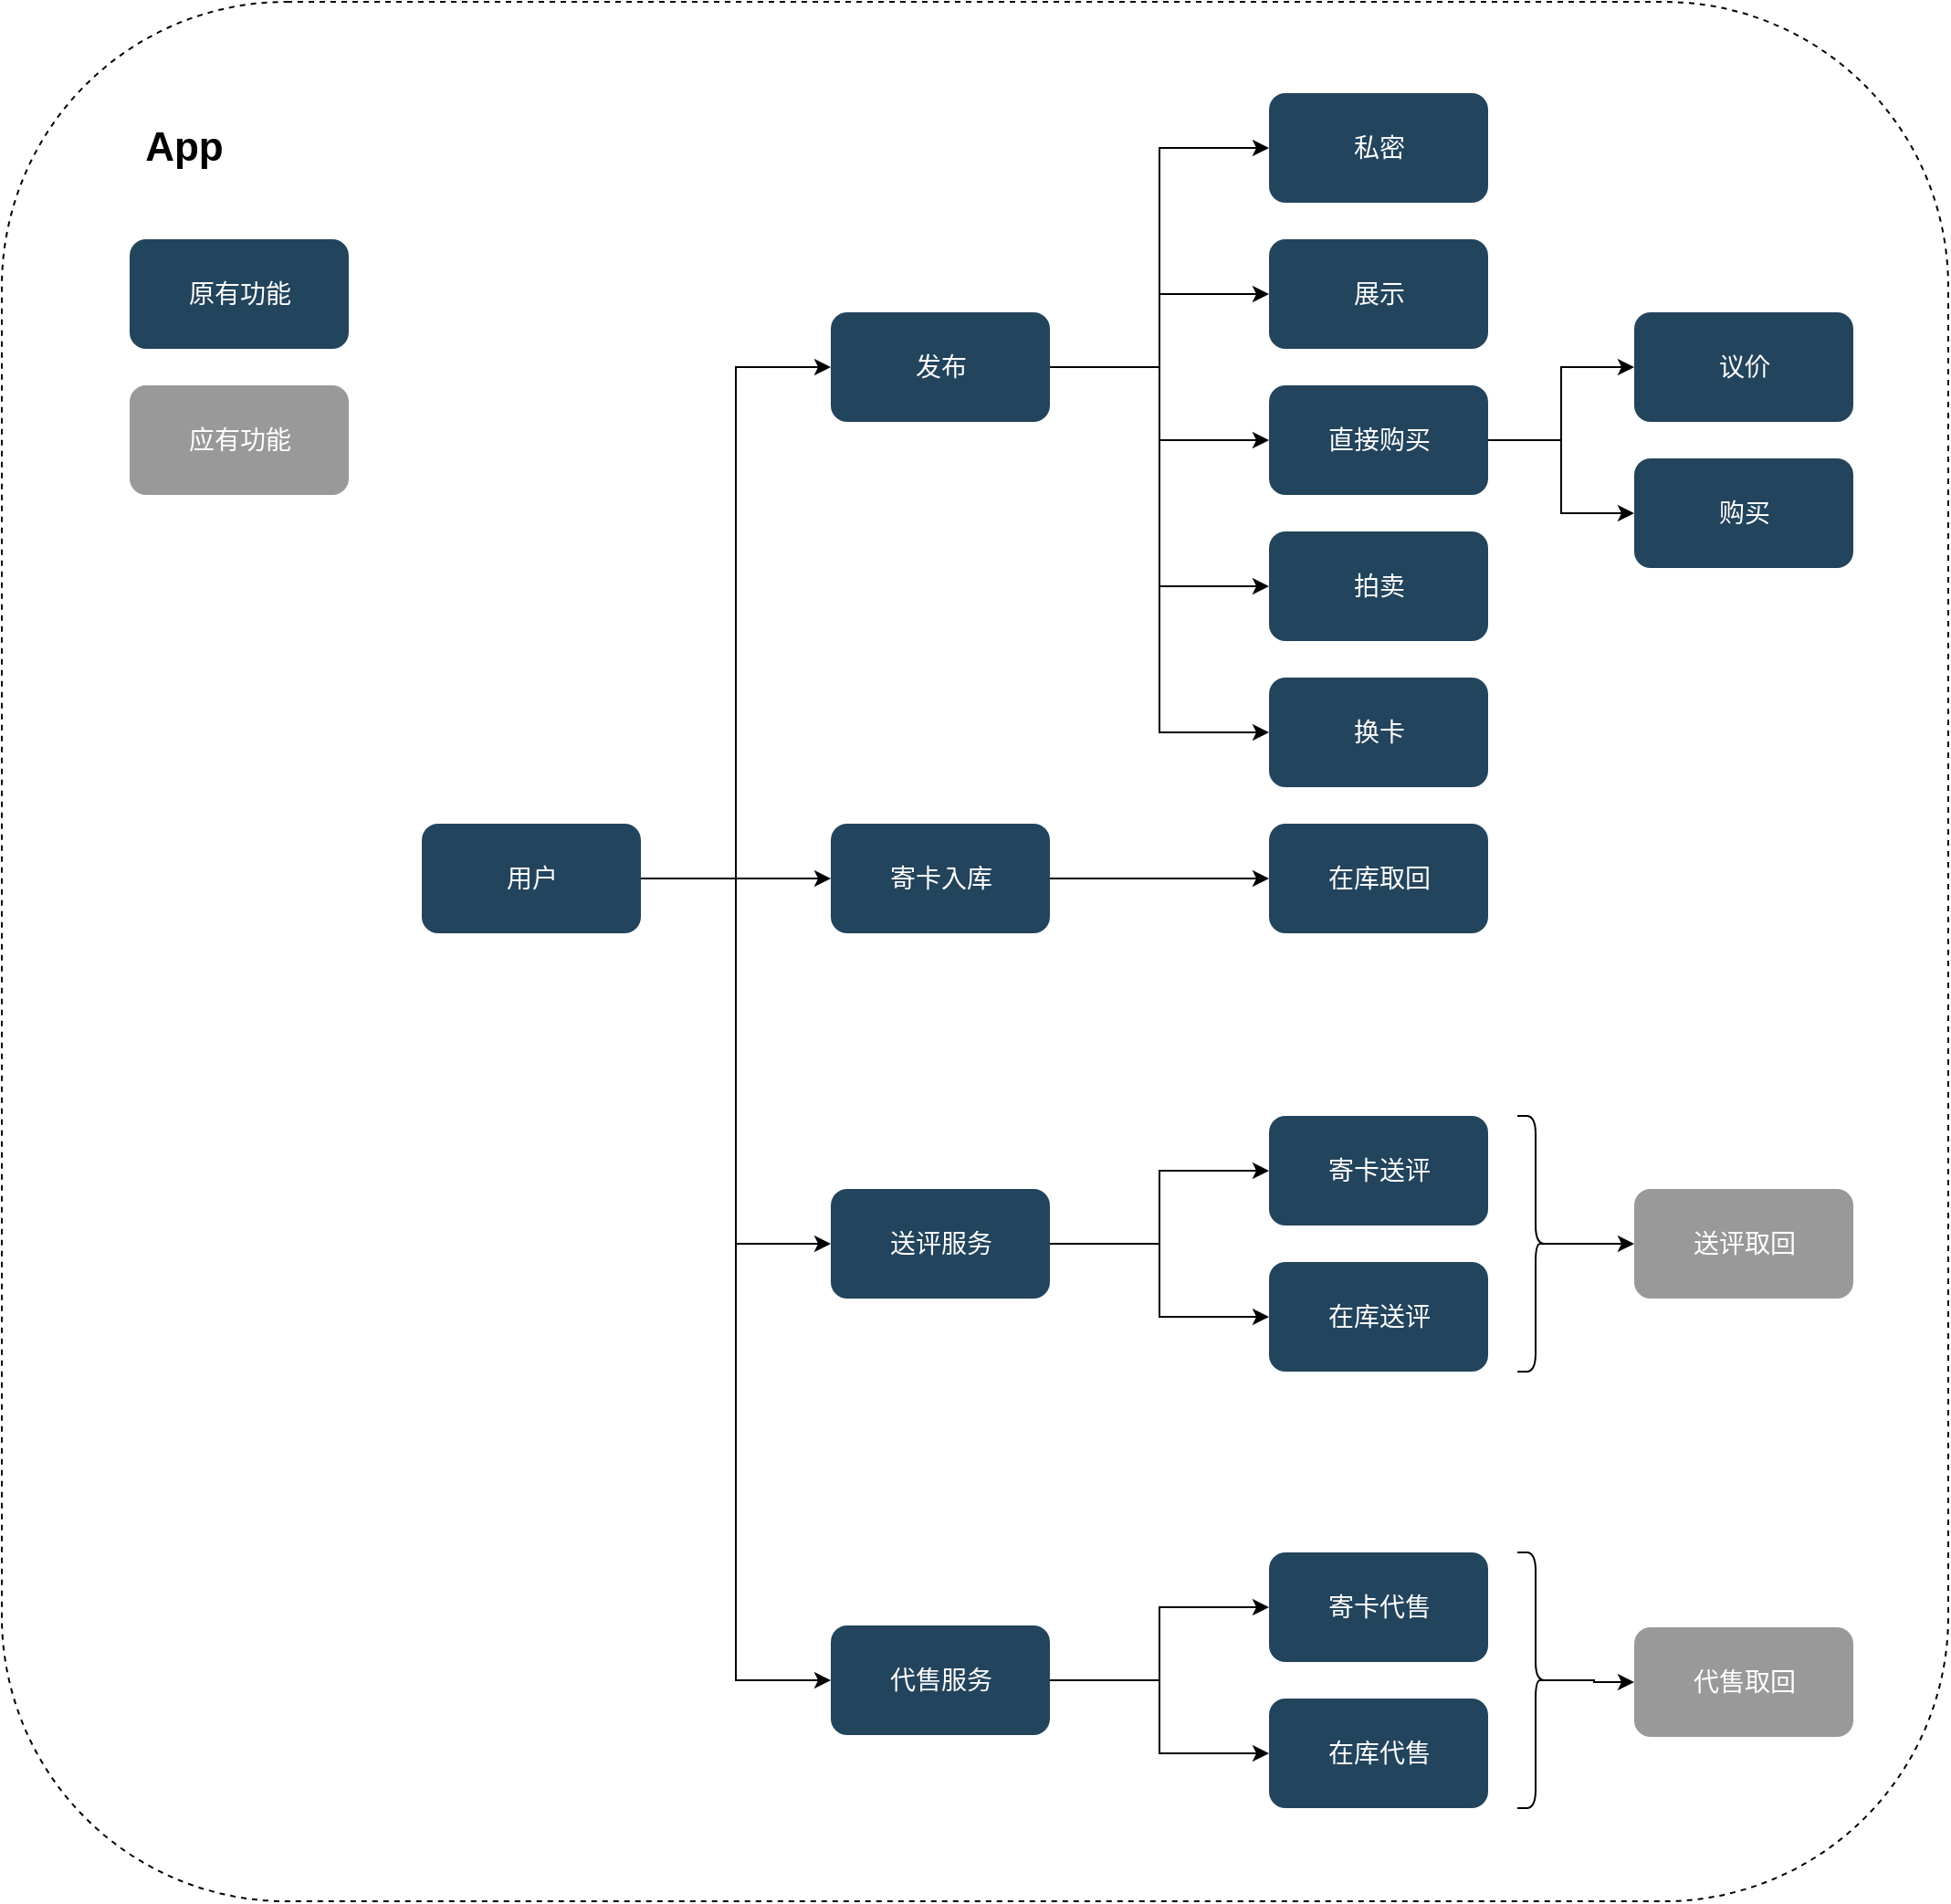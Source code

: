 <mxfile version="24.7.8" pages="2">
  <diagram id="6a731a19-8d31-9384-78a2-239565b7b9f0" name="App-User">
    <mxGraphModel dx="2603" dy="795" grid="1" gridSize="10" guides="1" tooltips="1" connect="1" arrows="1" fold="1" page="1" pageScale="1" pageWidth="1169" pageHeight="827" background="none" math="0" shadow="0">
      <root>
        <mxCell id="0" />
        <mxCell id="1" parent="0" />
        <mxCell id="Lbk-sbzEt-itssLylEFm-227" value="" style="rounded=1;whiteSpace=wrap;html=1;dashed=1;fillColor=none;movable=1;resizable=1;rotatable=1;deletable=1;editable=1;locked=0;connectable=1;" parent="1" vertex="1">
          <mxGeometry x="-30" y="30" width="1066" height="1040" as="geometry" />
        </mxCell>
        <mxCell id="Lbk-sbzEt-itssLylEFm-143" value="" style="edgeStyle=orthogonalEdgeStyle;rounded=0;orthogonalLoop=1;jettySize=auto;html=1;" parent="1" edge="1">
          <mxGeometry relative="1" as="geometry">
            <mxPoint x="179" y="930.5" as="targetPoint" />
          </mxGeometry>
        </mxCell>
        <mxCell id="Lbk-sbzEt-itssLylEFm-153" style="edgeStyle=orthogonalEdgeStyle;rounded=0;orthogonalLoop=1;jettySize=auto;html=1;exitX=1;exitY=0.5;exitDx=0;exitDy=0;entryX=0;entryY=0.5;entryDx=0;entryDy=0;movable=1;resizable=1;rotatable=1;deletable=1;editable=1;locked=0;connectable=1;" parent="1" source="Lbk-sbzEt-itssLylEFm-144" target="Lbk-sbzEt-itssLylEFm-149" edge="1">
          <mxGeometry relative="1" as="geometry" />
        </mxCell>
        <mxCell id="Lbk-sbzEt-itssLylEFm-154" style="edgeStyle=orthogonalEdgeStyle;rounded=0;orthogonalLoop=1;jettySize=auto;html=1;exitX=1;exitY=0.5;exitDx=0;exitDy=0;entryX=0;entryY=0.5;entryDx=0;entryDy=0;movable=1;resizable=1;rotatable=1;deletable=1;editable=1;locked=0;connectable=1;" parent="1" source="Lbk-sbzEt-itssLylEFm-144" target="Lbk-sbzEt-itssLylEFm-150" edge="1">
          <mxGeometry relative="1" as="geometry" />
        </mxCell>
        <mxCell id="Lbk-sbzEt-itssLylEFm-155" style="edgeStyle=orthogonalEdgeStyle;rounded=0;orthogonalLoop=1;jettySize=auto;html=1;exitX=1;exitY=0.5;exitDx=0;exitDy=0;entryX=0;entryY=0.5;entryDx=0;entryDy=0;movable=1;resizable=1;rotatable=1;deletable=1;editable=1;locked=0;connectable=1;" parent="1" source="Lbk-sbzEt-itssLylEFm-144" target="Lbk-sbzEt-itssLylEFm-151" edge="1">
          <mxGeometry relative="1" as="geometry" />
        </mxCell>
        <mxCell id="Lbk-sbzEt-itssLylEFm-156" style="edgeStyle=orthogonalEdgeStyle;rounded=0;orthogonalLoop=1;jettySize=auto;html=1;exitX=1;exitY=0.5;exitDx=0;exitDy=0;entryX=0;entryY=0.5;entryDx=0;entryDy=0;movable=1;resizable=1;rotatable=1;deletable=1;editable=1;locked=0;connectable=1;" parent="1" source="Lbk-sbzEt-itssLylEFm-144" target="Lbk-sbzEt-itssLylEFm-152" edge="1">
          <mxGeometry relative="1" as="geometry" />
        </mxCell>
        <mxCell id="Lbk-sbzEt-itssLylEFm-144" value="&lt;font color=&quot;#ffffff&quot; style=&quot;font-size: 14px;&quot;&gt;用户&lt;/font&gt;" style="rounded=1;fillColor=#23445D;strokeColor=none;strokeWidth=2;fontFamily=Helvetica;html=1;gradientColor=none;movable=1;resizable=1;rotatable=1;deletable=1;editable=1;locked=0;connectable=1;" parent="1" vertex="1">
          <mxGeometry x="200" y="480" width="120" height="60" as="geometry" />
        </mxCell>
        <mxCell id="Lbk-sbzEt-itssLylEFm-148" value="&lt;font color=&quot;#ffffff&quot; style=&quot;font-size: 14px;&quot;&gt;寄卡代售&lt;/font&gt;" style="rounded=1;fillColor=#23445D;strokeColor=none;strokeWidth=2;fontFamily=Helvetica;html=1;gradientColor=none;movable=1;resizable=1;rotatable=1;deletable=1;editable=1;locked=0;connectable=1;" parent="1" vertex="1">
          <mxGeometry x="664" y="879" width="120" height="60" as="geometry" />
        </mxCell>
        <mxCell id="Lbk-sbzEt-itssLylEFm-165" style="edgeStyle=orthogonalEdgeStyle;rounded=0;orthogonalLoop=1;jettySize=auto;html=1;exitX=1;exitY=0.5;exitDx=0;exitDy=0;entryX=0;entryY=0.5;entryDx=0;entryDy=0;movable=1;resizable=1;rotatable=1;deletable=1;editable=1;locked=0;connectable=1;" parent="1" source="Lbk-sbzEt-itssLylEFm-149" target="Lbk-sbzEt-itssLylEFm-162" edge="1">
          <mxGeometry relative="1" as="geometry" />
        </mxCell>
        <mxCell id="Lbk-sbzEt-itssLylEFm-166" style="edgeStyle=orthogonalEdgeStyle;rounded=0;orthogonalLoop=1;jettySize=auto;html=1;exitX=1;exitY=0.5;exitDx=0;exitDy=0;movable=1;resizable=1;rotatable=1;deletable=1;editable=1;locked=0;connectable=1;" parent="1" source="Lbk-sbzEt-itssLylEFm-149" target="Lbk-sbzEt-itssLylEFm-163" edge="1">
          <mxGeometry relative="1" as="geometry" />
        </mxCell>
        <mxCell id="Lbk-sbzEt-itssLylEFm-167" style="edgeStyle=orthogonalEdgeStyle;rounded=0;orthogonalLoop=1;jettySize=auto;html=1;exitX=1;exitY=0.5;exitDx=0;exitDy=0;entryX=0;entryY=0.5;entryDx=0;entryDy=0;movable=1;resizable=1;rotatable=1;deletable=1;editable=1;locked=0;connectable=1;" parent="1" source="Lbk-sbzEt-itssLylEFm-149" target="Lbk-sbzEt-itssLylEFm-161" edge="1">
          <mxGeometry relative="1" as="geometry" />
        </mxCell>
        <mxCell id="Lbk-sbzEt-itssLylEFm-168" style="edgeStyle=orthogonalEdgeStyle;rounded=0;orthogonalLoop=1;jettySize=auto;html=1;exitX=1;exitY=0.5;exitDx=0;exitDy=0;entryX=0;entryY=0.5;entryDx=0;entryDy=0;movable=1;resizable=1;rotatable=1;deletable=1;editable=1;locked=0;connectable=1;" parent="1" source="Lbk-sbzEt-itssLylEFm-149" target="Lbk-sbzEt-itssLylEFm-164" edge="1">
          <mxGeometry relative="1" as="geometry" />
        </mxCell>
        <mxCell id="Lbk-sbzEt-itssLylEFm-179" style="edgeStyle=orthogonalEdgeStyle;rounded=0;orthogonalLoop=1;jettySize=auto;html=1;exitX=1;exitY=0.5;exitDx=0;exitDy=0;entryX=0;entryY=0.5;entryDx=0;entryDy=0;movable=1;resizable=1;rotatable=1;deletable=1;editable=1;locked=0;connectable=1;" parent="1" source="Lbk-sbzEt-itssLylEFm-149" target="Lbk-sbzEt-itssLylEFm-178" edge="1">
          <mxGeometry relative="1" as="geometry" />
        </mxCell>
        <mxCell id="Lbk-sbzEt-itssLylEFm-149" value="&lt;font color=&quot;#ffffff&quot;&gt;&lt;span style=&quot;font-size: 14px;&quot;&gt;发布&lt;/span&gt;&lt;/font&gt;" style="rounded=1;fillColor=#23445D;strokeColor=none;strokeWidth=2;fontFamily=Helvetica;html=1;gradientColor=none;movable=1;resizable=1;rotatable=1;deletable=1;editable=1;locked=0;connectable=1;" parent="1" vertex="1">
          <mxGeometry x="424" y="200" width="120" height="60" as="geometry" />
        </mxCell>
        <mxCell id="m-AQnEtf5qHfbFKYxrt7-1" style="edgeStyle=orthogonalEdgeStyle;rounded=0;orthogonalLoop=1;jettySize=auto;html=1;exitX=1;exitY=0.5;exitDx=0;exitDy=0;entryX=0;entryY=0.5;entryDx=0;entryDy=0;" parent="1" source="Lbk-sbzEt-itssLylEFm-150" target="Lbk-sbzEt-itssLylEFm-229" edge="1">
          <mxGeometry relative="1" as="geometry" />
        </mxCell>
        <mxCell id="Lbk-sbzEt-itssLylEFm-150" value="&lt;font color=&quot;#ffffff&quot;&gt;&lt;span style=&quot;font-size: 14px;&quot;&gt;寄卡入库&lt;/span&gt;&lt;/font&gt;" style="rounded=1;fillColor=#23445D;strokeColor=none;strokeWidth=2;fontFamily=Helvetica;html=1;gradientColor=none;movable=1;resizable=1;rotatable=1;deletable=1;editable=1;locked=0;connectable=1;" parent="1" vertex="1">
          <mxGeometry x="424" y="480" width="120" height="60" as="geometry" />
        </mxCell>
        <mxCell id="Lbk-sbzEt-itssLylEFm-159" style="edgeStyle=orthogonalEdgeStyle;rounded=0;orthogonalLoop=1;jettySize=auto;html=1;exitX=1;exitY=0.5;exitDx=0;exitDy=0;entryX=0;entryY=0.5;entryDx=0;entryDy=0;movable=1;resizable=1;rotatable=1;deletable=1;editable=1;locked=0;connectable=1;" parent="1" source="Lbk-sbzEt-itssLylEFm-151" target="Lbk-sbzEt-itssLylEFm-158" edge="1">
          <mxGeometry relative="1" as="geometry" />
        </mxCell>
        <mxCell id="Lbk-sbzEt-itssLylEFm-170" style="edgeStyle=orthogonalEdgeStyle;rounded=0;orthogonalLoop=1;jettySize=auto;html=1;exitX=1;exitY=0.5;exitDx=0;exitDy=0;entryX=0;entryY=0.5;entryDx=0;entryDy=0;movable=1;resizable=1;rotatable=1;deletable=1;editable=1;locked=0;connectable=1;" parent="1" source="Lbk-sbzEt-itssLylEFm-151" target="Lbk-sbzEt-itssLylEFm-169" edge="1">
          <mxGeometry relative="1" as="geometry" />
        </mxCell>
        <mxCell id="Lbk-sbzEt-itssLylEFm-151" value="&lt;font color=&quot;#ffffff&quot; style=&quot;font-size: 14px;&quot;&gt;送评服务&lt;/font&gt;" style="rounded=1;fillColor=#23445D;strokeColor=none;strokeWidth=2;fontFamily=Helvetica;html=1;gradientColor=none;movable=1;resizable=1;rotatable=1;deletable=1;editable=1;locked=0;connectable=1;" parent="1" vertex="1">
          <mxGeometry x="424" y="680" width="120" height="60" as="geometry" />
        </mxCell>
        <mxCell id="Lbk-sbzEt-itssLylEFm-157" style="edgeStyle=orthogonalEdgeStyle;rounded=0;orthogonalLoop=1;jettySize=auto;html=1;exitX=1;exitY=0.5;exitDx=0;exitDy=0;entryX=0;entryY=0.5;entryDx=0;entryDy=0;movable=1;resizable=1;rotatable=1;deletable=1;editable=1;locked=0;connectable=1;" parent="1" source="Lbk-sbzEt-itssLylEFm-152" target="Lbk-sbzEt-itssLylEFm-148" edge="1">
          <mxGeometry relative="1" as="geometry" />
        </mxCell>
        <mxCell id="Lbk-sbzEt-itssLylEFm-185" style="edgeStyle=orthogonalEdgeStyle;rounded=0;orthogonalLoop=1;jettySize=auto;html=1;exitX=1;exitY=0.5;exitDx=0;exitDy=0;entryX=0;entryY=0.5;entryDx=0;entryDy=0;movable=1;resizable=1;rotatable=1;deletable=1;editable=1;locked=0;connectable=1;" parent="1" source="Lbk-sbzEt-itssLylEFm-152" target="Lbk-sbzEt-itssLylEFm-184" edge="1">
          <mxGeometry relative="1" as="geometry" />
        </mxCell>
        <mxCell id="Lbk-sbzEt-itssLylEFm-152" value="&lt;font color=&quot;#ffffff&quot; style=&quot;font-size: 14px;&quot;&gt;代售服务&lt;/font&gt;" style="rounded=1;fillColor=#23445D;strokeColor=none;strokeWidth=2;fontFamily=Helvetica;html=1;gradientColor=none;movable=1;resizable=1;rotatable=1;deletable=1;editable=1;locked=0;connectable=1;" parent="1" vertex="1">
          <mxGeometry x="424" y="919" width="120" height="60" as="geometry" />
        </mxCell>
        <mxCell id="Lbk-sbzEt-itssLylEFm-158" value="&lt;font color=&quot;#ffffff&quot;&gt;&lt;span style=&quot;font-size: 14px;&quot;&gt;寄卡送评&lt;/span&gt;&lt;/font&gt;" style="rounded=1;fillColor=#23445D;strokeColor=none;strokeWidth=2;fontFamily=Helvetica;html=1;gradientColor=none;movable=1;resizable=1;rotatable=1;deletable=1;editable=1;locked=0;connectable=1;" parent="1" vertex="1">
          <mxGeometry x="664" y="640" width="120" height="60" as="geometry" />
        </mxCell>
        <mxCell id="Lbk-sbzEt-itssLylEFm-161" value="&lt;font color=&quot;#ffffff&quot;&gt;&lt;span style=&quot;font-size: 14px;&quot;&gt;拍卖&lt;/span&gt;&lt;/font&gt;" style="rounded=1;fillColor=#23445D;strokeColor=none;strokeWidth=2;fontFamily=Helvetica;html=1;gradientColor=none;movable=1;resizable=1;rotatable=1;deletable=1;editable=1;locked=0;connectable=1;" parent="1" vertex="1">
          <mxGeometry x="664" y="320" width="120" height="60" as="geometry" />
        </mxCell>
        <mxCell id="Lbk-sbzEt-itssLylEFm-162" value="&lt;font color=&quot;#ffffff&quot;&gt;&lt;span style=&quot;font-size: 14px;&quot;&gt;私密&lt;/span&gt;&lt;/font&gt;" style="rounded=1;fillColor=#23445D;strokeColor=none;strokeWidth=2;fontFamily=Helvetica;html=1;gradientColor=none;movable=1;resizable=1;rotatable=1;deletable=1;editable=1;locked=0;connectable=1;" parent="1" vertex="1">
          <mxGeometry x="664" y="80" width="120" height="60" as="geometry" />
        </mxCell>
        <mxCell id="Lbk-sbzEt-itssLylEFm-163" value="&lt;font color=&quot;#ffffff&quot;&gt;&lt;span style=&quot;font-size: 14px;&quot;&gt;展示&lt;/span&gt;&lt;/font&gt;" style="rounded=1;fillColor=#23445D;strokeColor=none;strokeWidth=2;fontFamily=Helvetica;html=1;gradientColor=none;movable=1;resizable=1;rotatable=1;deletable=1;editable=1;locked=0;connectable=1;" parent="1" vertex="1">
          <mxGeometry x="664" y="160" width="120" height="60" as="geometry" />
        </mxCell>
        <mxCell id="Lbk-sbzEt-itssLylEFm-164" value="&lt;font color=&quot;#ffffff&quot;&gt;&lt;span style=&quot;font-size: 14px;&quot;&gt;换卡&lt;/span&gt;&lt;/font&gt;" style="rounded=1;fillColor=#23445D;strokeColor=none;strokeWidth=2;fontFamily=Helvetica;html=1;gradientColor=none;movable=1;resizable=1;rotatable=1;deletable=1;editable=1;locked=0;connectable=1;" parent="1" vertex="1">
          <mxGeometry x="664" y="400" width="120" height="60" as="geometry" />
        </mxCell>
        <mxCell id="Lbk-sbzEt-itssLylEFm-169" value="&lt;font color=&quot;#ffffff&quot;&gt;&lt;span style=&quot;font-size: 14px;&quot;&gt;在库送评&lt;/span&gt;&lt;/font&gt;" style="rounded=1;fillColor=#23445D;strokeColor=none;strokeWidth=2;fontFamily=Helvetica;html=1;gradientColor=none;movable=1;resizable=1;rotatable=1;deletable=1;editable=1;locked=0;connectable=1;" parent="1" vertex="1">
          <mxGeometry x="664" y="720" width="120" height="60" as="geometry" />
        </mxCell>
        <mxCell id="Lbk-sbzEt-itssLylEFm-173" value="&lt;font color=&quot;#ffffff&quot;&gt;&lt;span style=&quot;font-size: 14px;&quot;&gt;送评取回&lt;/span&gt;&lt;/font&gt;" style="rounded=1;fillColor=#999999;strokeColor=none;strokeWidth=2;fontFamily=Helvetica;html=1;gradientColor=none;movable=1;resizable=1;rotatable=1;deletable=1;editable=1;locked=0;connectable=1;" parent="1" vertex="1">
          <mxGeometry x="864" y="680" width="120" height="60" as="geometry" />
        </mxCell>
        <mxCell id="Lbk-sbzEt-itssLylEFm-182" style="edgeStyle=orthogonalEdgeStyle;rounded=0;orthogonalLoop=1;jettySize=auto;html=1;exitX=1;exitY=0.5;exitDx=0;exitDy=0;entryX=0;entryY=0.5;entryDx=0;entryDy=0;movable=1;resizable=1;rotatable=1;deletable=1;editable=1;locked=0;connectable=1;" parent="1" source="Lbk-sbzEt-itssLylEFm-178" target="Lbk-sbzEt-itssLylEFm-180" edge="1">
          <mxGeometry relative="1" as="geometry" />
        </mxCell>
        <mxCell id="Lbk-sbzEt-itssLylEFm-183" style="edgeStyle=orthogonalEdgeStyle;rounded=0;orthogonalLoop=1;jettySize=auto;html=1;exitX=1;exitY=0.5;exitDx=0;exitDy=0;movable=1;resizable=1;rotatable=1;deletable=1;editable=1;locked=0;connectable=1;" parent="1" source="Lbk-sbzEt-itssLylEFm-178" target="Lbk-sbzEt-itssLylEFm-181" edge="1">
          <mxGeometry relative="1" as="geometry" />
        </mxCell>
        <mxCell id="Lbk-sbzEt-itssLylEFm-178" value="&lt;font color=&quot;#ffffff&quot;&gt;&lt;span style=&quot;font-size: 14px;&quot;&gt;直接购买&lt;/span&gt;&lt;/font&gt;" style="rounded=1;fillColor=#23445D;strokeColor=none;strokeWidth=2;fontFamily=Helvetica;html=1;gradientColor=none;movable=1;resizable=1;rotatable=1;deletable=1;editable=1;locked=0;connectable=1;" parent="1" vertex="1">
          <mxGeometry x="664" y="240" width="120" height="60" as="geometry" />
        </mxCell>
        <mxCell id="Lbk-sbzEt-itssLylEFm-180" value="&lt;font color=&quot;#ffffff&quot;&gt;&lt;span style=&quot;font-size: 14px;&quot;&gt;议价&lt;/span&gt;&lt;/font&gt;" style="rounded=1;fillColor=#23445D;strokeColor=none;strokeWidth=2;fontFamily=Helvetica;html=1;gradientColor=none;movable=1;resizable=1;rotatable=1;deletable=1;editable=1;locked=0;connectable=1;" parent="1" vertex="1">
          <mxGeometry x="864" y="200" width="120" height="60" as="geometry" />
        </mxCell>
        <mxCell id="Lbk-sbzEt-itssLylEFm-181" value="&lt;font color=&quot;#ffffff&quot;&gt;&lt;span style=&quot;font-size: 14px;&quot;&gt;购买&lt;/span&gt;&lt;/font&gt;" style="rounded=1;fillColor=#23445D;strokeColor=none;strokeWidth=2;fontFamily=Helvetica;html=1;gradientColor=none;movable=1;resizable=1;rotatable=1;deletable=1;editable=1;locked=0;connectable=1;" parent="1" vertex="1">
          <mxGeometry x="864" y="280" width="120" height="60" as="geometry" />
        </mxCell>
        <mxCell id="Lbk-sbzEt-itssLylEFm-184" value="&lt;font color=&quot;#ffffff&quot; style=&quot;font-size: 14px;&quot;&gt;在库代售&lt;/font&gt;" style="rounded=1;fillColor=#23445D;strokeColor=none;strokeWidth=2;fontFamily=Helvetica;html=1;gradientColor=none;movable=1;resizable=1;rotatable=1;deletable=1;editable=1;locked=0;connectable=1;" parent="1" vertex="1">
          <mxGeometry x="664" y="959" width="120" height="60" as="geometry" />
        </mxCell>
        <mxCell id="Lbk-sbzEt-itssLylEFm-186" value="&lt;font color=&quot;#ffffff&quot; style=&quot;font-size: 14px;&quot;&gt;代售取回&lt;/font&gt;" style="rounded=1;fillColor=#999999;strokeColor=none;strokeWidth=2;fontFamily=Helvetica;html=1;gradientColor=none;movable=1;resizable=1;rotatable=1;deletable=1;editable=1;locked=0;connectable=1;" parent="1" vertex="1">
          <mxGeometry x="864" y="920" width="120" height="60" as="geometry" />
        </mxCell>
        <mxCell id="Lbk-sbzEt-itssLylEFm-228" value="App" style="text;html=1;align=center;verticalAlign=middle;whiteSpace=wrap;rounded=0;fontSize=22;fontStyle=1;movable=1;resizable=1;rotatable=1;deletable=1;editable=1;locked=0;connectable=1;" parent="1" vertex="1">
          <mxGeometry x="40" y="95" width="60" height="30" as="geometry" />
        </mxCell>
        <mxCell id="Lbk-sbzEt-itssLylEFm-229" value="&lt;font color=&quot;#ffffff&quot;&gt;&lt;span style=&quot;font-size: 14px;&quot;&gt;在库取回&lt;/span&gt;&lt;/font&gt;" style="rounded=1;fillColor=#23445D;strokeColor=none;strokeWidth=2;fontFamily=Helvetica;html=1;gradientColor=none;movable=1;resizable=1;rotatable=1;deletable=1;editable=1;locked=0;connectable=1;" parent="1" vertex="1">
          <mxGeometry x="664" y="480" width="120" height="60" as="geometry" />
        </mxCell>
        <mxCell id="m-AQnEtf5qHfbFKYxrt7-4" style="edgeStyle=orthogonalEdgeStyle;rounded=0;orthogonalLoop=1;jettySize=auto;html=1;exitX=0.1;exitY=0.5;exitDx=0;exitDy=0;exitPerimeter=0;entryX=0;entryY=0.5;entryDx=0;entryDy=0;" parent="1" source="m-AQnEtf5qHfbFKYxrt7-2" target="Lbk-sbzEt-itssLylEFm-173" edge="1">
          <mxGeometry relative="1" as="geometry" />
        </mxCell>
        <mxCell id="m-AQnEtf5qHfbFKYxrt7-2" value="" style="shape=curlyBracket;whiteSpace=wrap;html=1;rounded=1;flipH=1;labelPosition=right;verticalLabelPosition=middle;align=left;verticalAlign=middle;" parent="1" vertex="1">
          <mxGeometry x="800" y="640" width="20" height="140" as="geometry" />
        </mxCell>
        <mxCell id="m-AQnEtf5qHfbFKYxrt7-5" style="edgeStyle=orthogonalEdgeStyle;rounded=0;orthogonalLoop=1;jettySize=auto;html=1;exitX=0.1;exitY=0.5;exitDx=0;exitDy=0;exitPerimeter=0;entryX=0;entryY=0.5;entryDx=0;entryDy=0;" parent="1" source="m-AQnEtf5qHfbFKYxrt7-3" target="Lbk-sbzEt-itssLylEFm-186" edge="1">
          <mxGeometry relative="1" as="geometry" />
        </mxCell>
        <mxCell id="m-AQnEtf5qHfbFKYxrt7-3" value="" style="shape=curlyBracket;whiteSpace=wrap;html=1;rounded=1;flipH=1;labelPosition=right;verticalLabelPosition=middle;align=left;verticalAlign=middle;" parent="1" vertex="1">
          <mxGeometry x="800" y="879" width="20" height="140" as="geometry" />
        </mxCell>
        <mxCell id="oxYsFZ84ojNGdS8699ef-3" value="&lt;font color=&quot;#ffffff&quot;&gt;&lt;span style=&quot;font-size: 14px;&quot;&gt;原有功能&lt;/span&gt;&lt;/font&gt;" style="rounded=1;fillColor=#23445D;strokeColor=none;strokeWidth=2;fontFamily=Helvetica;html=1;gradientColor=none;movable=1;resizable=1;rotatable=1;deletable=1;editable=1;locked=0;connectable=1;" vertex="1" parent="1">
          <mxGeometry x="40" y="160" width="120" height="60" as="geometry" />
        </mxCell>
        <mxCell id="oxYsFZ84ojNGdS8699ef-4" value="&lt;font color=&quot;#ffffff&quot;&gt;&lt;span style=&quot;font-size: 14px;&quot;&gt;应有功能&lt;/span&gt;&lt;/font&gt;" style="rounded=1;fillColor=#999999;strokeColor=none;strokeWidth=2;fontFamily=Helvetica;html=1;gradientColor=none;movable=1;resizable=1;rotatable=1;deletable=1;editable=1;locked=0;connectable=1;" vertex="1" parent="1">
          <mxGeometry x="40" y="240" width="120" height="60" as="geometry" />
        </mxCell>
      </root>
    </mxGraphModel>
  </diagram>
  <diagram id="TkosF2PK2QwnPQHt3VZV" name="后台-Admin">
    <mxGraphModel dx="1434" dy="795" grid="1" gridSize="10" guides="1" tooltips="1" connect="1" arrows="1" fold="1" page="1" pageScale="1" pageWidth="827" pageHeight="1169" math="0" shadow="0">
      <root>
        <mxCell id="0" />
        <mxCell id="1" parent="0" />
        <mxCell id="ReRnERA1WX-LX3gC_H6o-1" value="" style="rounded=1;whiteSpace=wrap;html=1;dashed=1;fillColor=none;movable=1;resizable=1;rotatable=1;deletable=1;editable=1;locked=0;connectable=1;" parent="1" vertex="1">
          <mxGeometry x="40" y="40" width="1080" height="1770" as="geometry" />
        </mxCell>
        <mxCell id="ReRnERA1WX-LX3gC_H6o-2" style="edgeStyle=orthogonalEdgeStyle;rounded=0;orthogonalLoop=1;jettySize=auto;html=1;exitX=1;exitY=0.5;exitDx=0;exitDy=0;entryX=0;entryY=0.5;entryDx=0;entryDy=0;movable=1;resizable=1;rotatable=1;deletable=1;editable=1;locked=0;connectable=1;" parent="1" source="ReRnERA1WX-LX3gC_H6o-7" target="ReRnERA1WX-LX3gC_H6o-14" edge="1">
          <mxGeometry relative="1" as="geometry" />
        </mxCell>
        <mxCell id="ReRnERA1WX-LX3gC_H6o-3" style="edgeStyle=orthogonalEdgeStyle;rounded=0;orthogonalLoop=1;jettySize=auto;html=1;exitX=1;exitY=0.5;exitDx=0;exitDy=0;entryX=0;entryY=0.5;entryDx=0;entryDy=0;movable=1;resizable=1;rotatable=1;deletable=1;editable=1;locked=0;connectable=1;" parent="1" source="ReRnERA1WX-LX3gC_H6o-7" target="ReRnERA1WX-LX3gC_H6o-15" edge="1">
          <mxGeometry relative="1" as="geometry" />
        </mxCell>
        <mxCell id="ReRnERA1WX-LX3gC_H6o-4" style="edgeStyle=orthogonalEdgeStyle;rounded=0;orthogonalLoop=1;jettySize=auto;html=1;exitX=1;exitY=0.5;exitDx=0;exitDy=0;entryX=0;entryY=0.5;entryDx=0;entryDy=0;movable=1;resizable=1;rotatable=1;deletable=1;editable=1;locked=0;connectable=1;" parent="1" source="ReRnERA1WX-LX3gC_H6o-7" target="ReRnERA1WX-LX3gC_H6o-19" edge="1">
          <mxGeometry relative="1" as="geometry" />
        </mxCell>
        <mxCell id="ReRnERA1WX-LX3gC_H6o-6" style="edgeStyle=orthogonalEdgeStyle;rounded=0;orthogonalLoop=1;jettySize=auto;html=1;exitX=1;exitY=0.5;exitDx=0;exitDy=0;entryX=0;entryY=0.5;entryDx=0;entryDy=0;movable=1;resizable=1;rotatable=1;deletable=1;editable=1;locked=0;connectable=1;" parent="1" source="ReRnERA1WX-LX3gC_H6o-7" target="ReRnERA1WX-LX3gC_H6o-39" edge="1">
          <mxGeometry relative="1" as="geometry" />
        </mxCell>
        <mxCell id="ReRnERA1WX-LX3gC_H6o-48" style="edgeStyle=orthogonalEdgeStyle;rounded=0;orthogonalLoop=1;jettySize=auto;html=1;exitX=1;exitY=0.5;exitDx=0;exitDy=0;entryX=0;entryY=0.5;entryDx=0;entryDy=0;" parent="1" source="ReRnERA1WX-LX3gC_H6o-7" target="ReRnERA1WX-LX3gC_H6o-45" edge="1">
          <mxGeometry relative="1" as="geometry" />
        </mxCell>
        <mxCell id="ReRnERA1WX-LX3gC_H6o-49" style="edgeStyle=orthogonalEdgeStyle;rounded=0;orthogonalLoop=1;jettySize=auto;html=1;exitX=1;exitY=0.5;exitDx=0;exitDy=0;entryX=0;entryY=0.5;entryDx=0;entryDy=0;" parent="1" source="ReRnERA1WX-LX3gC_H6o-7" target="ReRnERA1WX-LX3gC_H6o-41" edge="1">
          <mxGeometry relative="1" as="geometry" />
        </mxCell>
        <mxCell id="ReRnERA1WX-LX3gC_H6o-59" style="edgeStyle=orthogonalEdgeStyle;rounded=0;orthogonalLoop=1;jettySize=auto;html=1;exitX=1;exitY=0.5;exitDx=0;exitDy=0;entryX=0;entryY=0.5;entryDx=0;entryDy=0;" parent="1" source="ReRnERA1WX-LX3gC_H6o-7" target="ReRnERA1WX-LX3gC_H6o-58" edge="1">
          <mxGeometry relative="1" as="geometry" />
        </mxCell>
        <mxCell id="ReRnERA1WX-LX3gC_H6o-71" style="edgeStyle=orthogonalEdgeStyle;rounded=0;orthogonalLoop=1;jettySize=auto;html=1;exitX=1;exitY=0.5;exitDx=0;exitDy=0;entryX=0;entryY=0.5;entryDx=0;entryDy=0;" parent="1" source="ReRnERA1WX-LX3gC_H6o-7" target="ReRnERA1WX-LX3gC_H6o-70" edge="1">
          <mxGeometry relative="1" as="geometry" />
        </mxCell>
        <mxCell id="ReRnERA1WX-LX3gC_H6o-77" style="edgeStyle=orthogonalEdgeStyle;rounded=0;orthogonalLoop=1;jettySize=auto;html=1;exitX=1;exitY=0.5;exitDx=0;exitDy=0;entryX=0;entryY=0.5;entryDx=0;entryDy=0;" parent="1" source="ReRnERA1WX-LX3gC_H6o-7" target="ReRnERA1WX-LX3gC_H6o-76" edge="1">
          <mxGeometry relative="1" as="geometry" />
        </mxCell>
        <mxCell id="ReRnERA1WX-LX3gC_H6o-88" style="edgeStyle=orthogonalEdgeStyle;rounded=0;orthogonalLoop=1;jettySize=auto;html=1;exitX=1;exitY=0.5;exitDx=0;exitDy=0;entryX=0;entryY=0.5;entryDx=0;entryDy=0;" parent="1" source="ReRnERA1WX-LX3gC_H6o-7" target="ReRnERA1WX-LX3gC_H6o-87" edge="1">
          <mxGeometry relative="1" as="geometry" />
        </mxCell>
        <mxCell id="I7fNo4hVMhot4cBxd3c3-1" style="edgeStyle=orthogonalEdgeStyle;rounded=0;orthogonalLoop=1;jettySize=auto;html=1;exitX=1;exitY=0.5;exitDx=0;exitDy=0;entryX=0;entryY=0.5;entryDx=0;entryDy=0;" parent="1" source="ReRnERA1WX-LX3gC_H6o-7" target="ReRnERA1WX-LX3gC_H6o-60" edge="1">
          <mxGeometry relative="1" as="geometry" />
        </mxCell>
        <mxCell id="ReRnERA1WX-LX3gC_H6o-7" value="&lt;font color=&quot;#ffffff&quot;&gt;&lt;span style=&quot;font-size: 14px;&quot;&gt;管理员&lt;/span&gt;&lt;/font&gt;" style="rounded=1;fillColor=#23445D;strokeColor=none;strokeWidth=2;fontFamily=Helvetica;html=1;gradientColor=none;movable=1;resizable=1;rotatable=1;deletable=1;editable=1;locked=0;connectable=1;" parent="1" vertex="1">
          <mxGeometry x="200" y="640" width="120" height="60" as="geometry" />
        </mxCell>
        <mxCell id="ReRnERA1WX-LX3gC_H6o-14" value="&lt;font color=&quot;#ffffff&quot;&gt;&lt;span style=&quot;font-size: 14px;&quot;&gt;首页&lt;/span&gt;&lt;/font&gt;" style="rounded=1;fillColor=#23445D;strokeColor=none;strokeWidth=2;fontFamily=Helvetica;html=1;gradientColor=none;movable=1;resizable=1;rotatable=1;deletable=1;editable=1;locked=0;connectable=1;" parent="1" vertex="1">
          <mxGeometry x="440" y="120" width="120" height="60" as="geometry" />
        </mxCell>
        <mxCell id="ReRnERA1WX-LX3gC_H6o-47" style="edgeStyle=orthogonalEdgeStyle;rounded=0;orthogonalLoop=1;jettySize=auto;html=1;exitX=1;exitY=0.5;exitDx=0;exitDy=0;entryX=0;entryY=0.5;entryDx=0;entryDy=0;" parent="1" source="ReRnERA1WX-LX3gC_H6o-15" target="ReRnERA1WX-LX3gC_H6o-46" edge="1">
          <mxGeometry relative="1" as="geometry" />
        </mxCell>
        <mxCell id="ReRnERA1WX-LX3gC_H6o-51" style="edgeStyle=orthogonalEdgeStyle;rounded=0;orthogonalLoop=1;jettySize=auto;html=1;exitX=1;exitY=0.5;exitDx=0;exitDy=0;" parent="1" source="ReRnERA1WX-LX3gC_H6o-15" target="ReRnERA1WX-LX3gC_H6o-50" edge="1">
          <mxGeometry relative="1" as="geometry" />
        </mxCell>
        <mxCell id="ReRnERA1WX-LX3gC_H6o-15" value="&lt;font color=&quot;#ffffff&quot;&gt;&lt;span style=&quot;font-size: 14px;&quot;&gt;客户管理&lt;/span&gt;&lt;/font&gt;" style="rounded=1;fillColor=#999999;strokeColor=none;strokeWidth=2;fontFamily=Helvetica;html=1;gradientColor=none;movable=1;resizable=1;rotatable=1;deletable=1;editable=1;locked=0;connectable=1;" parent="1" vertex="1">
          <mxGeometry x="440" y="200" width="120" height="60" as="geometry" />
        </mxCell>
        <mxCell id="ReRnERA1WX-LX3gC_H6o-16" style="edgeStyle=orthogonalEdgeStyle;rounded=0;orthogonalLoop=1;jettySize=auto;html=1;exitX=1;exitY=0.5;exitDx=0;exitDy=0;entryX=0;entryY=0.5;entryDx=0;entryDy=0;movable=1;resizable=1;rotatable=1;deletable=1;editable=1;locked=0;connectable=1;" parent="1" source="ReRnERA1WX-LX3gC_H6o-19" target="ReRnERA1WX-LX3gC_H6o-24" edge="1">
          <mxGeometry relative="1" as="geometry" />
        </mxCell>
        <mxCell id="ReRnERA1WX-LX3gC_H6o-17" style="edgeStyle=orthogonalEdgeStyle;rounded=0;orthogonalLoop=1;jettySize=auto;html=1;exitX=1;exitY=0.5;exitDx=0;exitDy=0;entryX=0;entryY=0.5;entryDx=0;entryDy=0;movable=1;resizable=1;rotatable=1;deletable=1;editable=1;locked=0;connectable=1;" parent="1" source="ReRnERA1WX-LX3gC_H6o-19" target="ReRnERA1WX-LX3gC_H6o-29" edge="1">
          <mxGeometry relative="1" as="geometry" />
        </mxCell>
        <mxCell id="ReRnERA1WX-LX3gC_H6o-18" style="edgeStyle=orthogonalEdgeStyle;rounded=0;orthogonalLoop=1;jettySize=auto;html=1;exitX=1;exitY=0.5;exitDx=0;exitDy=0;entryX=0;entryY=0.5;entryDx=0;entryDy=0;movable=1;resizable=1;rotatable=1;deletable=1;editable=1;locked=0;connectable=1;" parent="1" source="ReRnERA1WX-LX3gC_H6o-19" target="ReRnERA1WX-LX3gC_H6o-30" edge="1">
          <mxGeometry relative="1" as="geometry" />
        </mxCell>
        <mxCell id="ReRnERA1WX-LX3gC_H6o-53" style="edgeStyle=orthogonalEdgeStyle;rounded=0;orthogonalLoop=1;jettySize=auto;html=1;exitX=1;exitY=0.5;exitDx=0;exitDy=0;entryX=0;entryY=0.5;entryDx=0;entryDy=0;" parent="1" source="ReRnERA1WX-LX3gC_H6o-19" target="ReRnERA1WX-LX3gC_H6o-52" edge="1">
          <mxGeometry relative="1" as="geometry" />
        </mxCell>
        <mxCell id="ReRnERA1WX-LX3gC_H6o-57" style="edgeStyle=orthogonalEdgeStyle;rounded=0;orthogonalLoop=1;jettySize=auto;html=1;exitX=1;exitY=0.5;exitDx=0;exitDy=0;entryX=0;entryY=0.5;entryDx=0;entryDy=0;" parent="1" source="ReRnERA1WX-LX3gC_H6o-19" target="ReRnERA1WX-LX3gC_H6o-56" edge="1">
          <mxGeometry relative="1" as="geometry" />
        </mxCell>
        <mxCell id="ReRnERA1WX-LX3gC_H6o-19" value="&lt;font color=&quot;#ffffff&quot; style=&quot;font-size: 14px;&quot;&gt;订单管理&lt;/font&gt;" style="rounded=1;fillColor=#23445D;strokeColor=none;strokeWidth=2;fontFamily=Helvetica;html=1;gradientColor=none;movable=1;resizable=1;rotatable=1;deletable=1;editable=1;locked=0;connectable=1;" parent="1" vertex="1">
          <mxGeometry x="440" y="640" width="120" height="60" as="geometry" />
        </mxCell>
        <mxCell id="ReRnERA1WX-LX3gC_H6o-24" value="&lt;font color=&quot;#ffffff&quot;&gt;&lt;span style=&quot;font-size: 14px;&quot;&gt;直接购买&lt;/span&gt;&lt;/font&gt;" style="rounded=1;fillColor=#999999;strokeColor=none;strokeWidth=2;fontFamily=Helvetica;html=1;gradientColor=none;movable=1;resizable=1;rotatable=1;deletable=1;editable=1;locked=0;connectable=1;" parent="1" vertex="1">
          <mxGeometry x="680" y="560" width="120" height="60" as="geometry" />
        </mxCell>
        <mxCell id="ReRnERA1WX-LX3gC_H6o-29" value="&lt;font color=&quot;#ffffff&quot;&gt;&lt;span style=&quot;font-size: 14px;&quot;&gt;拍卖管理&lt;/span&gt;&lt;/font&gt;" style="rounded=1;fillColor=#999999;strokeColor=none;strokeWidth=2;fontFamily=Helvetica;html=1;gradientColor=none;movable=1;resizable=1;rotatable=1;deletable=1;editable=1;locked=0;connectable=1;" parent="1" vertex="1">
          <mxGeometry x="680" y="640" width="120" height="60" as="geometry" />
        </mxCell>
        <mxCell id="ReRnERA1WX-LX3gC_H6o-30" value="&lt;font color=&quot;#ffffff&quot;&gt;&lt;span style=&quot;font-size: 14px;&quot;&gt;寄卡入库管理&lt;/span&gt;&lt;/font&gt;" style="rounded=1;fillColor=#23445D;strokeColor=none;strokeWidth=2;fontFamily=Helvetica;html=1;gradientColor=none;movable=1;resizable=1;rotatable=1;deletable=1;editable=1;locked=0;connectable=1;" parent="1" vertex="1">
          <mxGeometry x="680" y="800" width="120" height="60" as="geometry" />
        </mxCell>
        <mxCell id="ReRnERA1WX-LX3gC_H6o-38" value="后台" style="text;html=1;align=center;verticalAlign=middle;whiteSpace=wrap;rounded=0;fontSize=22;fontStyle=1;movable=1;resizable=1;rotatable=1;deletable=1;editable=1;locked=0;connectable=1;" parent="1" vertex="1">
          <mxGeometry x="120" y="130" width="60" height="30" as="geometry" />
        </mxCell>
        <mxCell id="ReRnERA1WX-LX3gC_H6o-39" value="&lt;font color=&quot;#ffffff&quot;&gt;&lt;span style=&quot;font-size: 14px;&quot;&gt;收藏系列管理&lt;/span&gt;&lt;/font&gt;" style="rounded=1;fillColor=#23445D;strokeColor=none;strokeWidth=2;fontFamily=Helvetica;html=1;gradientColor=none;movable=1;resizable=1;rotatable=1;deletable=1;editable=1;locked=0;connectable=1;" parent="1" vertex="1">
          <mxGeometry x="440" y="1640" width="120" height="60" as="geometry" />
        </mxCell>
        <mxCell id="ReRnERA1WX-LX3gC_H6o-41" value="&lt;font color=&quot;#ffffff&quot;&gt;&lt;span style=&quot;font-size: 14px;&quot;&gt;提现管理&lt;/span&gt;&lt;/font&gt;" style="rounded=1;fillColor=#0066CC;strokeColor=#0066CC;strokeWidth=2;fontFamily=Helvetica;html=1;movable=1;resizable=1;rotatable=1;deletable=1;editable=1;locked=0;connectable=1;" parent="1" vertex="1">
          <mxGeometry x="440" y="320" width="120" height="60" as="geometry" />
        </mxCell>
        <mxCell id="ReRnERA1WX-LX3gC_H6o-45" value="&lt;font color=&quot;#ffffff&quot;&gt;&lt;span style=&quot;font-size: 14px;&quot;&gt;商品管理&lt;/span&gt;&lt;/font&gt;" style="rounded=1;fillColor=#23445D;strokeColor=none;strokeWidth=2;fontFamily=Helvetica;html=1;gradientColor=none;movable=1;resizable=1;rotatable=1;deletable=1;editable=1;locked=0;connectable=1;" parent="1" vertex="1">
          <mxGeometry x="440" y="440" width="120" height="60" as="geometry" />
        </mxCell>
        <mxCell id="ReRnERA1WX-LX3gC_H6o-46" value="&lt;span style=&quot;color: rgb(255, 255, 255); font-size: 14px;&quot;&gt;商品&lt;/span&gt;&lt;font color=&quot;#ffffff&quot;&gt;&lt;span style=&quot;font-size: 14px;&quot;&gt;列表&lt;/span&gt;&lt;/font&gt;" style="rounded=1;fillColor=#999999;strokeColor=none;strokeWidth=2;fontFamily=Helvetica;html=1;gradientColor=none;movable=1;resizable=1;rotatable=1;deletable=1;editable=1;locked=0;connectable=1;" parent="1" vertex="1">
          <mxGeometry x="680" y="160" width="120" height="60" as="geometry" />
        </mxCell>
        <mxCell id="ReRnERA1WX-LX3gC_H6o-50" value="&lt;font color=&quot;#ffffff&quot;&gt;&lt;span style=&quot;font-size: 14px;&quot;&gt;封禁&lt;/span&gt;&lt;/font&gt;" style="rounded=1;fillColor=#999999;strokeColor=none;strokeWidth=2;fontFamily=Helvetica;html=1;gradientColor=none;movable=1;resizable=1;rotatable=1;deletable=1;editable=1;locked=0;connectable=1;" parent="1" vertex="1">
          <mxGeometry x="680" y="240" width="120" height="60" as="geometry" />
        </mxCell>
        <mxCell id="ReRnERA1WX-LX3gC_H6o-52" value="&lt;font color=&quot;#ffffff&quot;&gt;&lt;span style=&quot;font-size: 14px;&quot;&gt;取回卡片管理&lt;/span&gt;&lt;/font&gt;" style="rounded=1;fillColor=#23445D;strokeColor=none;strokeWidth=2;fontFamily=Helvetica;html=1;gradientColor=none;movable=1;resizable=1;rotatable=1;deletable=1;editable=1;locked=0;connectable=1;" parent="1" vertex="1">
          <mxGeometry x="680" y="881" width="120" height="60" as="geometry" />
        </mxCell>
        <mxCell id="ReRnERA1WX-LX3gC_H6o-56" value="&lt;font color=&quot;#ffffff&quot;&gt;&lt;span style=&quot;font-size: 14px;&quot;&gt;交换管理&lt;/span&gt;&lt;/font&gt;" style="rounded=1;fillColor=#23445D;strokeColor=none;strokeWidth=2;fontFamily=Helvetica;html=1;gradientColor=none;movable=1;resizable=1;rotatable=1;deletable=1;editable=1;locked=0;connectable=1;" parent="1" vertex="1">
          <mxGeometry x="680" y="720" width="120" height="60" as="geometry" />
        </mxCell>
        <mxCell id="ReRnERA1WX-LX3gC_H6o-66" style="edgeStyle=orthogonalEdgeStyle;rounded=0;orthogonalLoop=1;jettySize=auto;html=1;exitX=1;exitY=0.5;exitDx=0;exitDy=0;entryX=0;entryY=0.5;entryDx=0;entryDy=0;" parent="1" source="ReRnERA1WX-LX3gC_H6o-58" target="ReRnERA1WX-LX3gC_H6o-61" edge="1">
          <mxGeometry relative="1" as="geometry" />
        </mxCell>
        <mxCell id="ReRnERA1WX-LX3gC_H6o-67" style="edgeStyle=orthogonalEdgeStyle;rounded=0;orthogonalLoop=1;jettySize=auto;html=1;exitX=1;exitY=0.5;exitDx=0;exitDy=0;entryX=0;entryY=0.5;entryDx=0;entryDy=0;" parent="1" source="ReRnERA1WX-LX3gC_H6o-58" target="ReRnERA1WX-LX3gC_H6o-62" edge="1">
          <mxGeometry relative="1" as="geometry" />
        </mxCell>
        <mxCell id="ReRnERA1WX-LX3gC_H6o-68" style="edgeStyle=orthogonalEdgeStyle;rounded=0;orthogonalLoop=1;jettySize=auto;html=1;exitX=1;exitY=0.5;exitDx=0;exitDy=0;entryX=0;entryY=0.5;entryDx=0;entryDy=0;" parent="1" source="ReRnERA1WX-LX3gC_H6o-58" target="ReRnERA1WX-LX3gC_H6o-63" edge="1">
          <mxGeometry relative="1" as="geometry" />
        </mxCell>
        <mxCell id="ReRnERA1WX-LX3gC_H6o-69" style="edgeStyle=orthogonalEdgeStyle;rounded=0;orthogonalLoop=1;jettySize=auto;html=1;exitX=1;exitY=0.5;exitDx=0;exitDy=0;entryX=0;entryY=0.5;entryDx=0;entryDy=0;" parent="1" source="ReRnERA1WX-LX3gC_H6o-58" target="ReRnERA1WX-LX3gC_H6o-64" edge="1">
          <mxGeometry relative="1" as="geometry" />
        </mxCell>
        <mxCell id="ReRnERA1WX-LX3gC_H6o-58" value="&lt;font color=&quot;#ffffff&quot; style=&quot;font-size: 14px;&quot;&gt;送评管理&lt;/font&gt;" style="rounded=1;fillColor=#23445D;strokeColor=none;strokeWidth=2;fontFamily=Helvetica;html=1;gradientColor=none;movable=1;resizable=1;rotatable=1;deletable=1;editable=1;locked=0;connectable=1;" parent="1" vertex="1">
          <mxGeometry x="440" y="1120" width="120" height="60" as="geometry" />
        </mxCell>
        <mxCell id="ReRnERA1WX-LX3gC_H6o-60" value="&lt;font color=&quot;#ffffff&quot;&gt;&lt;span style=&quot;font-size: 14px;&quot;&gt;机构管理&lt;/span&gt;&lt;/font&gt;" style="rounded=1;fillColor=#23445D;strokeColor=none;strokeWidth=2;fontFamily=Helvetica;html=1;gradientColor=none;movable=1;resizable=1;rotatable=1;deletable=1;editable=1;locked=0;connectable=1;" parent="1" vertex="1">
          <mxGeometry x="440" y="960" width="120" height="60" as="geometry" />
        </mxCell>
        <mxCell id="ReRnERA1WX-LX3gC_H6o-61" value="&lt;font color=&quot;#ffffff&quot;&gt;&lt;span style=&quot;font-size: 14px;&quot;&gt;机构订单管理&lt;/span&gt;&lt;/font&gt;" style="rounded=1;fillColor=#23445D;strokeColor=none;strokeWidth=2;fontFamily=Helvetica;html=1;gradientColor=none;movable=1;resizable=1;rotatable=1;deletable=1;editable=1;locked=0;connectable=1;" parent="1" vertex="1">
          <mxGeometry x="680" y="1040" width="120" height="60" as="geometry" />
        </mxCell>
        <mxCell id="ReRnERA1WX-LX3gC_H6o-62" value="&lt;font color=&quot;#ffffff&quot;&gt;&lt;span style=&quot;font-size: 14px;&quot;&gt;机构子订单管理&lt;/span&gt;&lt;/font&gt;" style="rounded=1;fillColor=#23445D;strokeColor=none;strokeWidth=2;fontFamily=Helvetica;html=1;gradientColor=none;movable=1;resizable=1;rotatable=1;deletable=1;editable=1;locked=0;connectable=1;" parent="1" vertex="1">
          <mxGeometry x="680" y="1120" width="120" height="60" as="geometry" />
        </mxCell>
        <mxCell id="ReRnERA1WX-LX3gC_H6o-63" value="&lt;font color=&quot;#ffffff&quot;&gt;&lt;span style=&quot;font-size: 14px;&quot;&gt;录入卡片&lt;/span&gt;&lt;/font&gt;" style="rounded=1;fillColor=#23445D;strokeColor=none;strokeWidth=2;fontFamily=Helvetica;html=1;gradientColor=none;movable=1;resizable=1;rotatable=1;deletable=1;editable=1;locked=0;connectable=1;" parent="1" vertex="1">
          <mxGeometry x="680" y="1200" width="120" height="60" as="geometry" />
        </mxCell>
        <mxCell id="ReRnERA1WX-LX3gC_H6o-64" value="&lt;font color=&quot;#ffffff&quot;&gt;&lt;span style=&quot;font-size: 14px;&quot;&gt;订单管理&lt;/span&gt;&lt;/font&gt;" style="rounded=1;fillColor=#23445D;strokeColor=none;strokeWidth=2;fontFamily=Helvetica;html=1;gradientColor=none;movable=1;resizable=1;rotatable=1;deletable=1;editable=1;locked=0;connectable=1;" parent="1" vertex="1">
          <mxGeometry x="680" y="1280" width="120" height="60" as="geometry" />
        </mxCell>
        <mxCell id="ReRnERA1WX-LX3gC_H6o-74" style="edgeStyle=orthogonalEdgeStyle;rounded=0;orthogonalLoop=1;jettySize=auto;html=1;exitX=1;exitY=0.5;exitDx=0;exitDy=0;" parent="1" source="ReRnERA1WX-LX3gC_H6o-70" target="ReRnERA1WX-LX3gC_H6o-72" edge="1">
          <mxGeometry relative="1" as="geometry" />
        </mxCell>
        <mxCell id="ReRnERA1WX-LX3gC_H6o-75" style="edgeStyle=orthogonalEdgeStyle;rounded=0;orthogonalLoop=1;jettySize=auto;html=1;exitX=1;exitY=0.5;exitDx=0;exitDy=0;" parent="1" source="ReRnERA1WX-LX3gC_H6o-70" target="ReRnERA1WX-LX3gC_H6o-73" edge="1">
          <mxGeometry relative="1" as="geometry" />
        </mxCell>
        <mxCell id="ReRnERA1WX-LX3gC_H6o-70" value="&lt;font color=&quot;#ffffff&quot; style=&quot;font-size: 14px;&quot;&gt;礼仪考试管理&lt;/font&gt;" style="rounded=1;fillColor=#0066CC;strokeColor=none;strokeWidth=2;fontFamily=Helvetica;html=1;gradientColor=none;movable=1;resizable=1;rotatable=1;deletable=1;editable=1;locked=0;connectable=1;" parent="1" vertex="1">
          <mxGeometry x="440" y="1400" width="120" height="60" as="geometry" />
        </mxCell>
        <mxCell id="ReRnERA1WX-LX3gC_H6o-72" value="&lt;font color=&quot;#ffffff&quot; style=&quot;font-size: 14px;&quot;&gt;题目管理&lt;/font&gt;" style="rounded=1;fillColor=#999999;strokeColor=none;strokeWidth=2;fontFamily=Helvetica;html=1;gradientColor=none;movable=1;resizable=1;rotatable=1;deletable=1;editable=1;locked=0;connectable=1;" parent="1" vertex="1">
          <mxGeometry x="680" y="1360" width="120" height="60" as="geometry" />
        </mxCell>
        <mxCell id="ReRnERA1WX-LX3gC_H6o-73" value="&lt;font color=&quot;#ffffff&quot; style=&quot;font-size: 14px;&quot;&gt;分数管理&lt;/font&gt;" style="rounded=1;fillColor=#999999;strokeColor=none;strokeWidth=2;fontFamily=Helvetica;html=1;gradientColor=none;movable=1;resizable=1;rotatable=1;deletable=1;editable=1;locked=0;connectable=1;" parent="1" vertex="1">
          <mxGeometry x="680" y="1440" width="120" height="60" as="geometry" />
        </mxCell>
        <mxCell id="ReRnERA1WX-LX3gC_H6o-80" style="edgeStyle=orthogonalEdgeStyle;rounded=0;orthogonalLoop=1;jettySize=auto;html=1;exitX=1;exitY=0.5;exitDx=0;exitDy=0;entryX=0;entryY=0.5;entryDx=0;entryDy=0;" parent="1" source="ReRnERA1WX-LX3gC_H6o-76" target="ReRnERA1WX-LX3gC_H6o-78" edge="1">
          <mxGeometry relative="1" as="geometry" />
        </mxCell>
        <mxCell id="ReRnERA1WX-LX3gC_H6o-81" style="edgeStyle=orthogonalEdgeStyle;rounded=0;orthogonalLoop=1;jettySize=auto;html=1;exitX=1;exitY=0.5;exitDx=0;exitDy=0;entryX=0;entryY=0.5;entryDx=0;entryDy=0;" parent="1" source="ReRnERA1WX-LX3gC_H6o-76" target="ReRnERA1WX-LX3gC_H6o-79" edge="1">
          <mxGeometry relative="1" as="geometry" />
        </mxCell>
        <mxCell id="ReRnERA1WX-LX3gC_H6o-76" value="&lt;font color=&quot;#ffffff&quot; style=&quot;font-size: 14px;&quot;&gt;敏感词管理&lt;/font&gt;" style="rounded=1;fillColor=#0066CC;strokeColor=none;strokeWidth=2;fontFamily=Helvetica;html=1;gradientColor=none;movable=1;resizable=1;rotatable=1;deletable=1;editable=1;locked=0;connectable=1;" parent="1" vertex="1">
          <mxGeometry x="440" y="1560" width="120" height="60" as="geometry" />
        </mxCell>
        <mxCell id="ReRnERA1WX-LX3gC_H6o-78" value="&lt;font color=&quot;#ffffff&quot; style=&quot;font-size: 14px;&quot;&gt;第三方同步&lt;/font&gt;" style="rounded=1;fillColor=#0066CC;strokeColor=none;strokeWidth=2;fontFamily=Helvetica;html=1;gradientColor=none;movable=1;resizable=1;rotatable=1;deletable=1;editable=1;locked=0;connectable=1;" parent="1" vertex="1">
          <mxGeometry x="680" y="1520" width="120" height="60" as="geometry" />
        </mxCell>
        <mxCell id="ReRnERA1WX-LX3gC_H6o-79" value="&lt;font color=&quot;#ffffff&quot; style=&quot;font-size: 14px;&quot;&gt;手动维护&lt;/font&gt;" style="rounded=1;fillColor=#999999;strokeColor=none;strokeWidth=2;fontFamily=Helvetica;html=1;gradientColor=none;movable=1;resizable=1;rotatable=1;deletable=1;editable=1;locked=0;connectable=1;" parent="1" vertex="1">
          <mxGeometry x="680" y="1600" width="120" height="60" as="geometry" />
        </mxCell>
        <mxCell id="ReRnERA1WX-LX3gC_H6o-85" style="edgeStyle=orthogonalEdgeStyle;rounded=0;orthogonalLoop=1;jettySize=auto;html=1;exitX=0.1;exitY=0.5;exitDx=0;exitDy=0;exitPerimeter=0;entryX=0;entryY=0.5;entryDx=0;entryDy=0;" parent="1" source="ReRnERA1WX-LX3gC_H6o-82" target="ReRnERA1WX-LX3gC_H6o-83" edge="1">
          <mxGeometry relative="1" as="geometry" />
        </mxCell>
        <mxCell id="ReRnERA1WX-LX3gC_H6o-86" style="edgeStyle=orthogonalEdgeStyle;rounded=0;orthogonalLoop=1;jettySize=auto;html=1;exitX=0.1;exitY=0.5;exitDx=0;exitDy=0;exitPerimeter=0;entryX=0;entryY=0.5;entryDx=0;entryDy=0;" parent="1" source="ReRnERA1WX-LX3gC_H6o-82" target="ReRnERA1WX-LX3gC_H6o-84" edge="1">
          <mxGeometry relative="1" as="geometry" />
        </mxCell>
        <mxCell id="ReRnERA1WX-LX3gC_H6o-82" value="" style="shape=curlyBracket;whiteSpace=wrap;html=1;rounded=1;flipH=1;labelPosition=right;verticalLabelPosition=middle;align=left;verticalAlign=middle;" parent="1" vertex="1">
          <mxGeometry x="840" y="560" width="20" height="380" as="geometry" />
        </mxCell>
        <mxCell id="ReRnERA1WX-LX3gC_H6o-83" value="&lt;font color=&quot;#ffffff&quot;&gt;&lt;span style=&quot;font-size: 14px;&quot;&gt;订单节点管理&lt;/span&gt;&lt;/font&gt;" style="rounded=1;fillColor=#23445D;strokeColor=none;strokeWidth=2;fontFamily=Helvetica;html=1;gradientColor=none;movable=1;resizable=1;rotatable=1;deletable=1;editable=1;locked=0;connectable=1;" parent="1" vertex="1">
          <mxGeometry x="960" y="680" width="120" height="60" as="geometry" />
        </mxCell>
        <mxCell id="ReRnERA1WX-LX3gC_H6o-84" value="&lt;font color=&quot;#ffffff&quot;&gt;&lt;span style=&quot;font-size: 14px;&quot;&gt;物流管理&lt;/span&gt;&lt;/font&gt;" style="rounded=1;fillColor=#23445D;strokeColor=none;strokeWidth=2;fontFamily=Helvetica;html=1;gradientColor=none;movable=1;resizable=1;rotatable=1;deletable=1;editable=1;locked=0;connectable=1;" parent="1" vertex="1">
          <mxGeometry x="960" y="760" width="120" height="60" as="geometry" />
        </mxCell>
        <mxCell id="ReRnERA1WX-LX3gC_H6o-87" value="&lt;font color=&quot;#ffffff&quot;&gt;&lt;span style=&quot;font-size: 14px;&quot;&gt;轮播图管理&lt;/span&gt;&lt;/font&gt;" style="rounded=1;fillColor=#0066CC;strokeColor=none;strokeWidth=2;fontFamily=Helvetica;html=1;gradientColor=none;movable=1;resizable=1;rotatable=1;deletable=1;editable=1;locked=0;connectable=1;" parent="1" vertex="1">
          <mxGeometry x="440" y="1720" width="120" height="60" as="geometry" />
        </mxCell>
        <mxCell id="99E6D9rUhjB2jPDF8Apg-1" value="&lt;font color=&quot;#ffffff&quot;&gt;&lt;span style=&quot;font-size: 14px;&quot;&gt;原有功能&lt;/span&gt;&lt;/font&gt;" style="rounded=1;fillColor=#23445D;strokeColor=none;strokeWidth=2;fontFamily=Helvetica;html=1;gradientColor=none;movable=1;resizable=1;rotatable=1;deletable=1;editable=1;locked=0;connectable=1;" vertex="1" parent="1">
          <mxGeometry x="120" y="200" width="120" height="60" as="geometry" />
        </mxCell>
        <mxCell id="99E6D9rUhjB2jPDF8Apg-2" value="&lt;font color=&quot;#ffffff&quot;&gt;&lt;span style=&quot;font-size: 14px;&quot;&gt;应有功能&lt;/span&gt;&lt;/font&gt;" style="rounded=1;fillColor=#999999;strokeColor=none;strokeWidth=2;fontFamily=Helvetica;html=1;gradientColor=none;movable=1;resizable=1;rotatable=1;deletable=1;editable=1;locked=0;connectable=1;" vertex="1" parent="1">
          <mxGeometry x="120" y="280" width="120" height="60" as="geometry" />
        </mxCell>
        <mxCell id="99E6D9rUhjB2jPDF8Apg-3" value="&lt;font color=&quot;#ffffff&quot;&gt;&lt;span style=&quot;font-size: 14px;&quot;&gt;未做功能&lt;/span&gt;&lt;/font&gt;" style="rounded=1;fillColor=#0066CC;strokeColor=#0066CC;strokeWidth=2;fontFamily=Helvetica;html=1;movable=1;resizable=1;rotatable=1;deletable=1;editable=1;locked=0;connectable=1;" vertex="1" parent="1">
          <mxGeometry x="120" y="360" width="120" height="60" as="geometry" />
        </mxCell>
      </root>
    </mxGraphModel>
  </diagram>
</mxfile>
